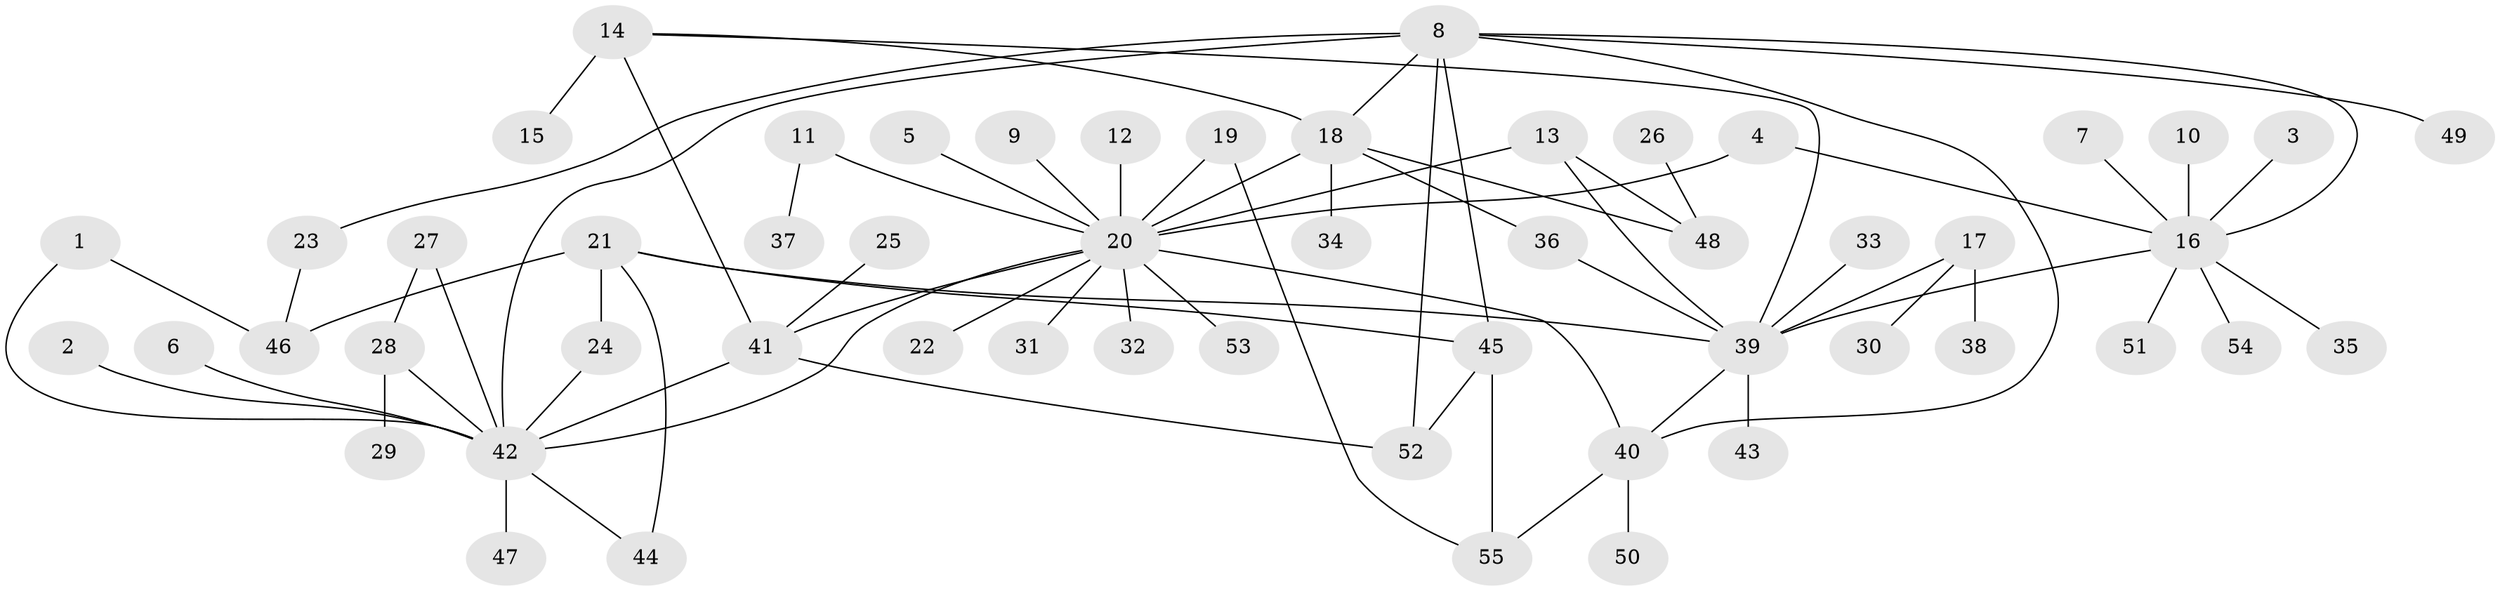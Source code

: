 // original degree distribution, {13: 0.009174311926605505, 11: 0.01834862385321101, 2: 0.23853211009174313, 5: 0.06422018348623854, 12: 0.009174311926605505, 4: 0.03669724770642202, 3: 0.027522935779816515, 1: 0.5504587155963303, 17: 0.009174311926605505, 8: 0.009174311926605505, 7: 0.01834862385321101, 6: 0.009174311926605505}
// Generated by graph-tools (version 1.1) at 2025/01/03/09/25 03:01:46]
// undirected, 55 vertices, 74 edges
graph export_dot {
graph [start="1"]
  node [color=gray90,style=filled];
  1;
  2;
  3;
  4;
  5;
  6;
  7;
  8;
  9;
  10;
  11;
  12;
  13;
  14;
  15;
  16;
  17;
  18;
  19;
  20;
  21;
  22;
  23;
  24;
  25;
  26;
  27;
  28;
  29;
  30;
  31;
  32;
  33;
  34;
  35;
  36;
  37;
  38;
  39;
  40;
  41;
  42;
  43;
  44;
  45;
  46;
  47;
  48;
  49;
  50;
  51;
  52;
  53;
  54;
  55;
  1 -- 42 [weight=1.0];
  1 -- 46 [weight=1.0];
  2 -- 42 [weight=1.0];
  3 -- 16 [weight=1.0];
  4 -- 16 [weight=1.0];
  4 -- 20 [weight=1.0];
  5 -- 20 [weight=1.0];
  6 -- 42 [weight=1.0];
  7 -- 16 [weight=1.0];
  8 -- 16 [weight=1.0];
  8 -- 18 [weight=1.0];
  8 -- 23 [weight=1.0];
  8 -- 40 [weight=1.0];
  8 -- 42 [weight=1.0];
  8 -- 45 [weight=2.0];
  8 -- 49 [weight=1.0];
  8 -- 52 [weight=2.0];
  9 -- 20 [weight=1.0];
  10 -- 16 [weight=1.0];
  11 -- 20 [weight=1.0];
  11 -- 37 [weight=1.0];
  12 -- 20 [weight=1.0];
  13 -- 20 [weight=1.0];
  13 -- 39 [weight=1.0];
  13 -- 48 [weight=1.0];
  14 -- 15 [weight=1.0];
  14 -- 18 [weight=1.0];
  14 -- 39 [weight=1.0];
  14 -- 41 [weight=2.0];
  16 -- 35 [weight=1.0];
  16 -- 39 [weight=1.0];
  16 -- 51 [weight=1.0];
  16 -- 54 [weight=1.0];
  17 -- 30 [weight=1.0];
  17 -- 38 [weight=1.0];
  17 -- 39 [weight=1.0];
  18 -- 20 [weight=1.0];
  18 -- 34 [weight=1.0];
  18 -- 36 [weight=1.0];
  18 -- 48 [weight=1.0];
  19 -- 20 [weight=1.0];
  19 -- 55 [weight=1.0];
  20 -- 22 [weight=1.0];
  20 -- 31 [weight=1.0];
  20 -- 32 [weight=1.0];
  20 -- 40 [weight=1.0];
  20 -- 41 [weight=1.0];
  20 -- 42 [weight=1.0];
  20 -- 53 [weight=1.0];
  21 -- 24 [weight=1.0];
  21 -- 39 [weight=1.0];
  21 -- 44 [weight=1.0];
  21 -- 45 [weight=1.0];
  21 -- 46 [weight=1.0];
  23 -- 46 [weight=1.0];
  24 -- 42 [weight=1.0];
  25 -- 41 [weight=1.0];
  26 -- 48 [weight=1.0];
  27 -- 28 [weight=1.0];
  27 -- 42 [weight=1.0];
  28 -- 29 [weight=1.0];
  28 -- 42 [weight=1.0];
  33 -- 39 [weight=1.0];
  36 -- 39 [weight=1.0];
  39 -- 40 [weight=1.0];
  39 -- 43 [weight=1.0];
  40 -- 50 [weight=1.0];
  40 -- 55 [weight=1.0];
  41 -- 42 [weight=1.0];
  41 -- 52 [weight=1.0];
  42 -- 44 [weight=1.0];
  42 -- 47 [weight=1.0];
  45 -- 52 [weight=1.0];
  45 -- 55 [weight=1.0];
}
